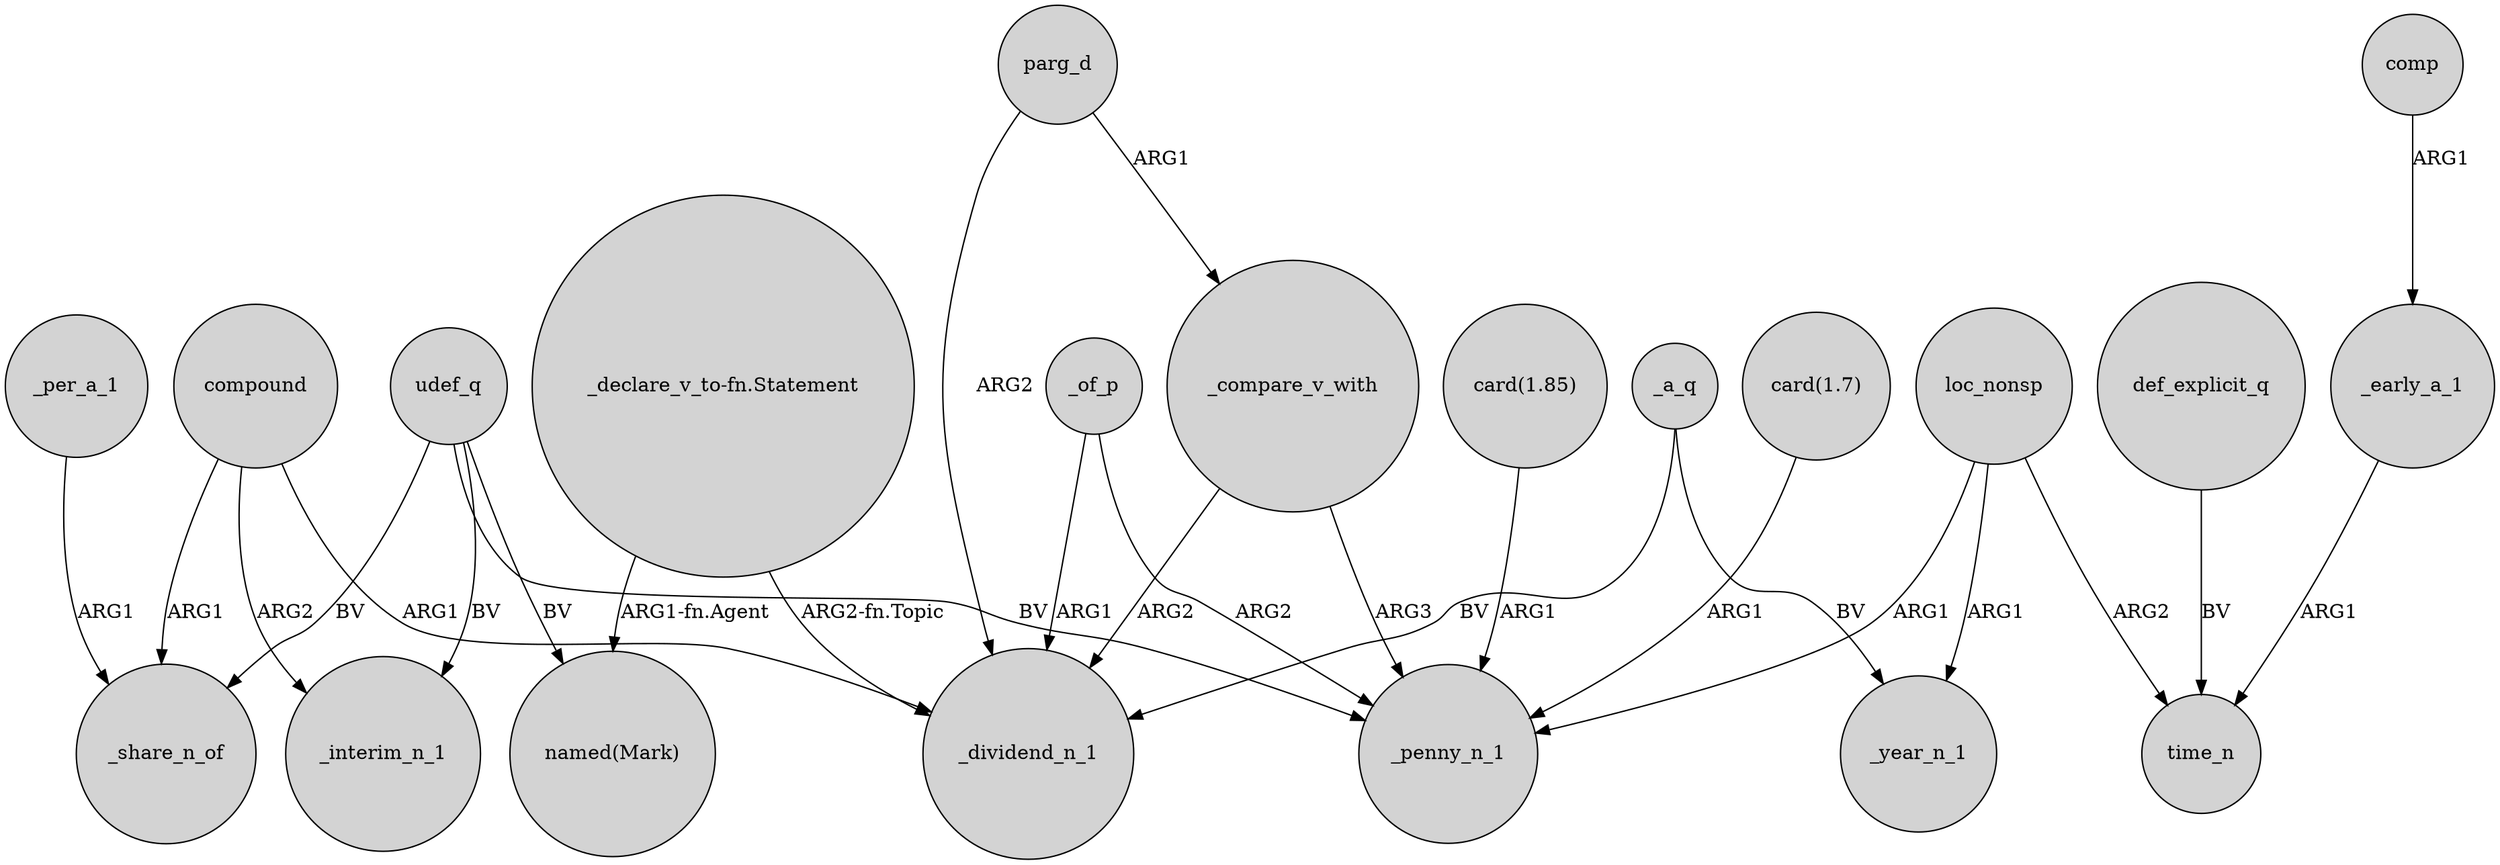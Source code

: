 digraph {
	node [shape=circle style=filled]
	loc_nonsp -> _penny_n_1 [label=ARG1]
	def_explicit_q -> time_n [label=BV]
	loc_nonsp -> _year_n_1 [label=ARG1]
	"_declare_v_to-fn.Statement" -> _dividend_n_1 [label="ARG2-fn.Topic"]
	_per_a_1 -> _share_n_of [label=ARG1]
	parg_d -> _compare_v_with [label=ARG1]
	parg_d -> _dividend_n_1 [label=ARG2]
	loc_nonsp -> time_n [label=ARG2]
	compound -> _interim_n_1 [label=ARG2]
	_of_p -> _dividend_n_1 [label=ARG1]
	udef_q -> _interim_n_1 [label=BV]
	compound -> _share_n_of [label=ARG1]
	_compare_v_with -> _penny_n_1 [label=ARG3]
	udef_q -> _share_n_of [label=BV]
	_early_a_1 -> time_n [label=ARG1]
	udef_q -> _penny_n_1 [label=BV]
	_a_q -> _dividend_n_1 [label=BV]
	udef_q -> "named(Mark)" [label=BV]
	_a_q -> _year_n_1 [label=BV]
	compound -> _dividend_n_1 [label=ARG1]
	"_declare_v_to-fn.Statement" -> "named(Mark)" [label="ARG1-fn.Agent"]
	"card(1.85)" -> _penny_n_1 [label=ARG1]
	_of_p -> _penny_n_1 [label=ARG2]
	"card(1.7)" -> _penny_n_1 [label=ARG1]
	comp -> _early_a_1 [label=ARG1]
	_compare_v_with -> _dividend_n_1 [label=ARG2]
}
